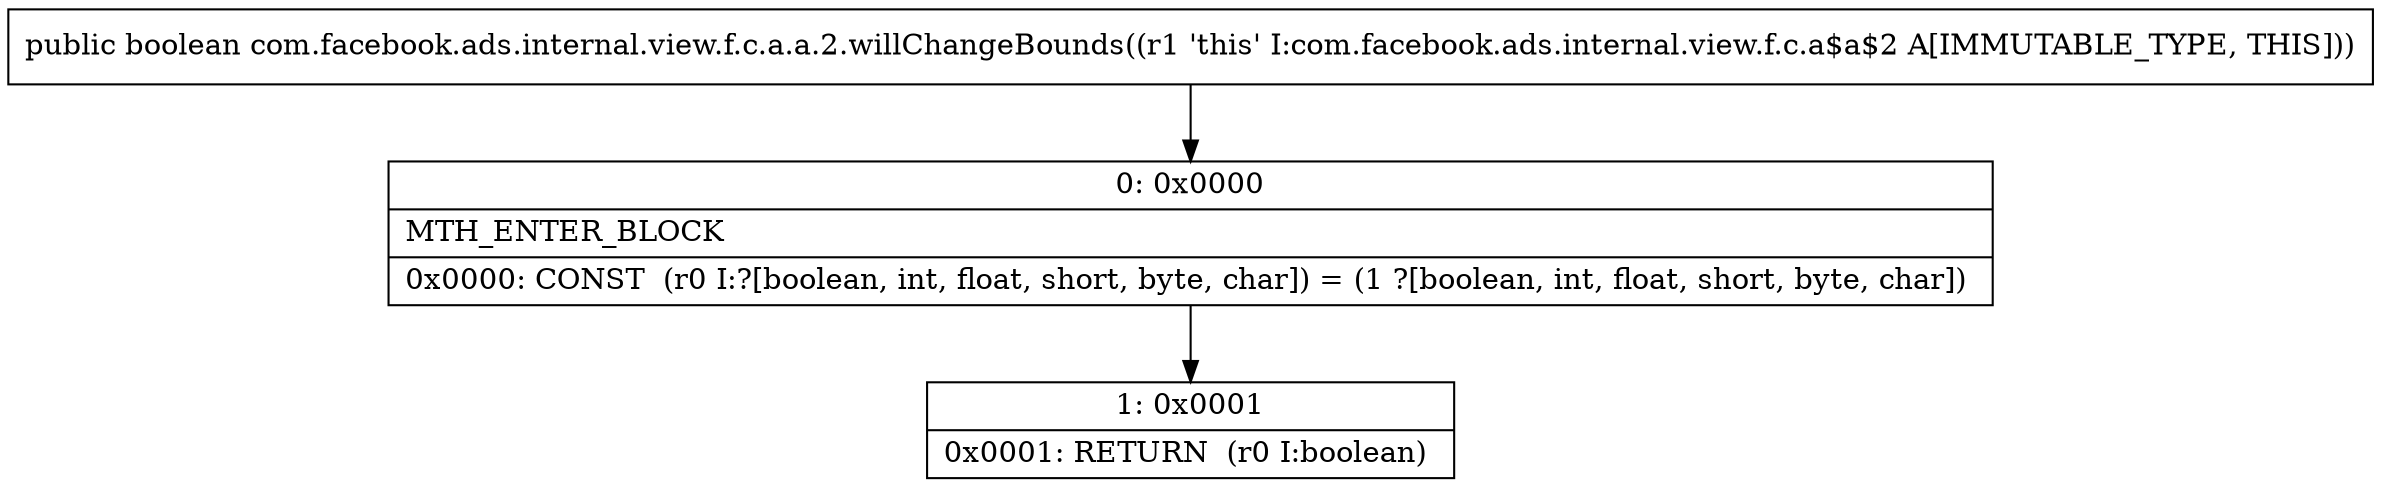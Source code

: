 digraph "CFG forcom.facebook.ads.internal.view.f.c.a.a.2.willChangeBounds()Z" {
Node_0 [shape=record,label="{0\:\ 0x0000|MTH_ENTER_BLOCK\l|0x0000: CONST  (r0 I:?[boolean, int, float, short, byte, char]) = (1 ?[boolean, int, float, short, byte, char]) \l}"];
Node_1 [shape=record,label="{1\:\ 0x0001|0x0001: RETURN  (r0 I:boolean) \l}"];
MethodNode[shape=record,label="{public boolean com.facebook.ads.internal.view.f.c.a.a.2.willChangeBounds((r1 'this' I:com.facebook.ads.internal.view.f.c.a$a$2 A[IMMUTABLE_TYPE, THIS])) }"];
MethodNode -> Node_0;
Node_0 -> Node_1;
}


